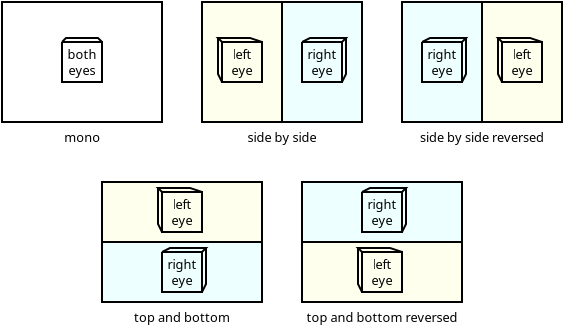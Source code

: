 <?xml version="1.0" encoding="UTF-8"?>
<dia:diagram xmlns:dia="http://www.lysator.liu.se/~alla/dia/">
  <dia:layer name="Background" visible="true" active="true">
    <dia:object type="Standard - Box" version="0" id="O0">
      <dia:attribute name="obj_pos">
        <dia:point val="17,9"/>
      </dia:attribute>
      <dia:attribute name="obj_bb">
        <dia:rectangle val="16.95,8.95;25.05,15.05"/>
      </dia:attribute>
      <dia:attribute name="elem_corner">
        <dia:point val="17,9"/>
      </dia:attribute>
      <dia:attribute name="elem_width">
        <dia:real val="8"/>
      </dia:attribute>
      <dia:attribute name="elem_height">
        <dia:real val="6"/>
      </dia:attribute>
      <dia:attribute name="show_background">
        <dia:boolean val="true"/>
      </dia:attribute>
    </dia:object>
    <dia:object type="Standard - Text" version="1" id="O1">
      <dia:attribute name="obj_pos">
        <dia:point val="21,16"/>
      </dia:attribute>
      <dia:attribute name="obj_bb">
        <dia:rectangle val="20.205,15.36;21.795,16.133"/>
      </dia:attribute>
      <dia:attribute name="text">
        <dia:composite type="text">
          <dia:attribute name="string">
            <dia:string>#mono#</dia:string>
          </dia:attribute>
          <dia:attribute name="font">
            <dia:font family="sans" style="0" name="Helvetica"/>
          </dia:attribute>
          <dia:attribute name="height">
            <dia:real val="0.8"/>
          </dia:attribute>
          <dia:attribute name="pos">
            <dia:point val="21,16"/>
          </dia:attribute>
          <dia:attribute name="color">
            <dia:color val="#000000"/>
          </dia:attribute>
          <dia:attribute name="alignment">
            <dia:enum val="1"/>
          </dia:attribute>
        </dia:composite>
      </dia:attribute>
      <dia:attribute name="valign">
        <dia:enum val="3"/>
      </dia:attribute>
    </dia:object>
    <dia:object type="Standard - Box" version="0" id="O2">
      <dia:attribute name="obj_pos">
        <dia:point val="27,9"/>
      </dia:attribute>
      <dia:attribute name="obj_bb">
        <dia:rectangle val="26.95,8.95;31.05,15.05"/>
      </dia:attribute>
      <dia:attribute name="elem_corner">
        <dia:point val="27,9"/>
      </dia:attribute>
      <dia:attribute name="elem_width">
        <dia:real val="4"/>
      </dia:attribute>
      <dia:attribute name="elem_height">
        <dia:real val="6"/>
      </dia:attribute>
      <dia:attribute name="border_width">
        <dia:real val="0.1"/>
      </dia:attribute>
      <dia:attribute name="inner_color">
        <dia:color val="#ffffee"/>
      </dia:attribute>
      <dia:attribute name="show_background">
        <dia:boolean val="true"/>
      </dia:attribute>
    </dia:object>
    <dia:object type="Standard - Text" version="1" id="O3">
      <dia:attribute name="obj_pos">
        <dia:point val="31,16"/>
      </dia:attribute>
      <dia:attribute name="obj_bb">
        <dia:rectangle val="29.337,15.36;32.663,16.133"/>
      </dia:attribute>
      <dia:attribute name="text">
        <dia:composite type="text">
          <dia:attribute name="string">
            <dia:string>#side by side#</dia:string>
          </dia:attribute>
          <dia:attribute name="font">
            <dia:font family="sans" style="0" name="Helvetica"/>
          </dia:attribute>
          <dia:attribute name="height">
            <dia:real val="0.8"/>
          </dia:attribute>
          <dia:attribute name="pos">
            <dia:point val="31,16"/>
          </dia:attribute>
          <dia:attribute name="color">
            <dia:color val="#000000"/>
          </dia:attribute>
          <dia:attribute name="alignment">
            <dia:enum val="1"/>
          </dia:attribute>
        </dia:composite>
      </dia:attribute>
      <dia:attribute name="valign">
        <dia:enum val="3"/>
      </dia:attribute>
    </dia:object>
    <dia:object type="Standard - Box" version="0" id="O4">
      <dia:attribute name="obj_pos">
        <dia:point val="22,18"/>
      </dia:attribute>
      <dia:attribute name="obj_bb">
        <dia:rectangle val="21.95,17.95;30.05,21.05"/>
      </dia:attribute>
      <dia:attribute name="elem_corner">
        <dia:point val="22,18"/>
      </dia:attribute>
      <dia:attribute name="elem_width">
        <dia:real val="8"/>
      </dia:attribute>
      <dia:attribute name="elem_height">
        <dia:real val="3"/>
      </dia:attribute>
      <dia:attribute name="border_width">
        <dia:real val="0.1"/>
      </dia:attribute>
      <dia:attribute name="inner_color">
        <dia:color val="#ffffee"/>
      </dia:attribute>
      <dia:attribute name="show_background">
        <dia:boolean val="true"/>
      </dia:attribute>
    </dia:object>
    <dia:object type="Standard - Text" version="1" id="O5">
      <dia:attribute name="obj_pos">
        <dia:point val="26,25"/>
      </dia:attribute>
      <dia:attribute name="obj_bb">
        <dia:rectangle val="23.809,24.36;28.191,25.133"/>
      </dia:attribute>
      <dia:attribute name="text">
        <dia:composite type="text">
          <dia:attribute name="string">
            <dia:string>#top and bottom#</dia:string>
          </dia:attribute>
          <dia:attribute name="font">
            <dia:font family="sans" style="0" name="Helvetica"/>
          </dia:attribute>
          <dia:attribute name="height">
            <dia:real val="0.8"/>
          </dia:attribute>
          <dia:attribute name="pos">
            <dia:point val="26,25"/>
          </dia:attribute>
          <dia:attribute name="color">
            <dia:color val="#000000"/>
          </dia:attribute>
          <dia:attribute name="alignment">
            <dia:enum val="1"/>
          </dia:attribute>
        </dia:composite>
      </dia:attribute>
      <dia:attribute name="valign">
        <dia:enum val="3"/>
      </dia:attribute>
    </dia:object>
    <dia:object type="Standard - Box" version="0" id="O6">
      <dia:attribute name="obj_pos">
        <dia:point val="31,9"/>
      </dia:attribute>
      <dia:attribute name="obj_bb">
        <dia:rectangle val="30.95,8.95;35.05,15.05"/>
      </dia:attribute>
      <dia:attribute name="elem_corner">
        <dia:point val="31,9"/>
      </dia:attribute>
      <dia:attribute name="elem_width">
        <dia:real val="4"/>
      </dia:attribute>
      <dia:attribute name="elem_height">
        <dia:real val="6"/>
      </dia:attribute>
      <dia:attribute name="border_width">
        <dia:real val="0.1"/>
      </dia:attribute>
      <dia:attribute name="inner_color">
        <dia:color val="#eeffff"/>
      </dia:attribute>
      <dia:attribute name="show_background">
        <dia:boolean val="true"/>
      </dia:attribute>
    </dia:object>
    <dia:object type="Standard - Box" version="0" id="O7">
      <dia:attribute name="obj_pos">
        <dia:point val="41,9"/>
      </dia:attribute>
      <dia:attribute name="obj_bb">
        <dia:rectangle val="40.95,8.95;45.05,15.05"/>
      </dia:attribute>
      <dia:attribute name="elem_corner">
        <dia:point val="41,9"/>
      </dia:attribute>
      <dia:attribute name="elem_width">
        <dia:real val="4"/>
      </dia:attribute>
      <dia:attribute name="elem_height">
        <dia:real val="6"/>
      </dia:attribute>
      <dia:attribute name="border_width">
        <dia:real val="0.1"/>
      </dia:attribute>
      <dia:attribute name="inner_color">
        <dia:color val="#ffffee"/>
      </dia:attribute>
      <dia:attribute name="show_background">
        <dia:boolean val="true"/>
      </dia:attribute>
    </dia:object>
    <dia:object type="Standard - Text" version="1" id="O8">
      <dia:attribute name="obj_pos">
        <dia:point val="41,16"/>
      </dia:attribute>
      <dia:attribute name="obj_bb">
        <dia:rectangle val="38.021,15.36;43.979,16.133"/>
      </dia:attribute>
      <dia:attribute name="text">
        <dia:composite type="text">
          <dia:attribute name="string">
            <dia:string>#side by side reversed#</dia:string>
          </dia:attribute>
          <dia:attribute name="font">
            <dia:font family="sans" style="0" name="Helvetica"/>
          </dia:attribute>
          <dia:attribute name="height">
            <dia:real val="0.8"/>
          </dia:attribute>
          <dia:attribute name="pos">
            <dia:point val="41,16"/>
          </dia:attribute>
          <dia:attribute name="color">
            <dia:color val="#000000"/>
          </dia:attribute>
          <dia:attribute name="alignment">
            <dia:enum val="1"/>
          </dia:attribute>
        </dia:composite>
      </dia:attribute>
      <dia:attribute name="valign">
        <dia:enum val="3"/>
      </dia:attribute>
    </dia:object>
    <dia:object type="Standard - Box" version="0" id="O9">
      <dia:attribute name="obj_pos">
        <dia:point val="37,9"/>
      </dia:attribute>
      <dia:attribute name="obj_bb">
        <dia:rectangle val="36.95,8.95;41.05,15.05"/>
      </dia:attribute>
      <dia:attribute name="elem_corner">
        <dia:point val="37,9"/>
      </dia:attribute>
      <dia:attribute name="elem_width">
        <dia:real val="4"/>
      </dia:attribute>
      <dia:attribute name="elem_height">
        <dia:real val="6"/>
      </dia:attribute>
      <dia:attribute name="border_width">
        <dia:real val="0.1"/>
      </dia:attribute>
      <dia:attribute name="inner_color">
        <dia:color val="#eeffff"/>
      </dia:attribute>
      <dia:attribute name="show_background">
        <dia:boolean val="true"/>
      </dia:attribute>
    </dia:object>
    <dia:object type="Standard - Box" version="0" id="O10">
      <dia:attribute name="obj_pos">
        <dia:point val="22,21"/>
      </dia:attribute>
      <dia:attribute name="obj_bb">
        <dia:rectangle val="21.95,20.95;30.05,24.05"/>
      </dia:attribute>
      <dia:attribute name="elem_corner">
        <dia:point val="22,21"/>
      </dia:attribute>
      <dia:attribute name="elem_width">
        <dia:real val="8"/>
      </dia:attribute>
      <dia:attribute name="elem_height">
        <dia:real val="3"/>
      </dia:attribute>
      <dia:attribute name="border_width">
        <dia:real val="0.1"/>
      </dia:attribute>
      <dia:attribute name="inner_color">
        <dia:color val="#eeffff"/>
      </dia:attribute>
      <dia:attribute name="show_background">
        <dia:boolean val="true"/>
      </dia:attribute>
    </dia:object>
    <dia:object type="Standard - Box" version="0" id="O11">
      <dia:attribute name="obj_pos">
        <dia:point val="32,21"/>
      </dia:attribute>
      <dia:attribute name="obj_bb">
        <dia:rectangle val="31.95,20.95;40.05,24.05"/>
      </dia:attribute>
      <dia:attribute name="elem_corner">
        <dia:point val="32,21"/>
      </dia:attribute>
      <dia:attribute name="elem_width">
        <dia:real val="8"/>
      </dia:attribute>
      <dia:attribute name="elem_height">
        <dia:real val="3"/>
      </dia:attribute>
      <dia:attribute name="border_width">
        <dia:real val="0.1"/>
      </dia:attribute>
      <dia:attribute name="inner_color">
        <dia:color val="#ffffee"/>
      </dia:attribute>
      <dia:attribute name="show_background">
        <dia:boolean val="true"/>
      </dia:attribute>
    </dia:object>
    <dia:object type="Standard - Text" version="1" id="O12">
      <dia:attribute name="obj_pos">
        <dia:point val="36,25"/>
      </dia:attribute>
      <dia:attribute name="obj_bb">
        <dia:rectangle val="32.492,24.36;39.508,25.133"/>
      </dia:attribute>
      <dia:attribute name="text">
        <dia:composite type="text">
          <dia:attribute name="string">
            <dia:string>#top and bottom reversed#</dia:string>
          </dia:attribute>
          <dia:attribute name="font">
            <dia:font family="sans" style="0" name="Helvetica"/>
          </dia:attribute>
          <dia:attribute name="height">
            <dia:real val="0.8"/>
          </dia:attribute>
          <dia:attribute name="pos">
            <dia:point val="36,25"/>
          </dia:attribute>
          <dia:attribute name="color">
            <dia:color val="#000000"/>
          </dia:attribute>
          <dia:attribute name="alignment">
            <dia:enum val="1"/>
          </dia:attribute>
        </dia:composite>
      </dia:attribute>
      <dia:attribute name="valign">
        <dia:enum val="3"/>
      </dia:attribute>
    </dia:object>
    <dia:object type="Standard - Box" version="0" id="O13">
      <dia:attribute name="obj_pos">
        <dia:point val="32,18"/>
      </dia:attribute>
      <dia:attribute name="obj_bb">
        <dia:rectangle val="31.95,17.95;40.05,21.05"/>
      </dia:attribute>
      <dia:attribute name="elem_corner">
        <dia:point val="32,18"/>
      </dia:attribute>
      <dia:attribute name="elem_width">
        <dia:real val="8"/>
      </dia:attribute>
      <dia:attribute name="elem_height">
        <dia:real val="3"/>
      </dia:attribute>
      <dia:attribute name="border_width">
        <dia:real val="0.1"/>
      </dia:attribute>
      <dia:attribute name="inner_color">
        <dia:color val="#eeffff"/>
      </dia:attribute>
      <dia:attribute name="show_background">
        <dia:boolean val="true"/>
      </dia:attribute>
    </dia:object>
    <dia:group>
      <dia:object type="Standard - PolyLine" version="0" id="O14">
        <dia:attribute name="obj_pos">
          <dia:point val="20,11"/>
        </dia:attribute>
        <dia:attribute name="obj_bb">
          <dia:rectangle val="19.95,10.95;22.05,13.05"/>
        </dia:attribute>
        <dia:attribute name="poly_points">
          <dia:point val="20,11"/>
          <dia:point val="20,13"/>
          <dia:point val="22,13"/>
          <dia:point val="22,11"/>
          <dia:point val="20,11"/>
        </dia:attribute>
      </dia:object>
      <dia:object type="Standard - PolyLine" version="0" id="O15">
        <dia:attribute name="obj_pos">
          <dia:point val="20,11"/>
        </dia:attribute>
        <dia:attribute name="obj_bb">
          <dia:rectangle val="19.929,10.75;22.071,11.071"/>
        </dia:attribute>
        <dia:attribute name="poly_points">
          <dia:point val="20,11"/>
          <dia:point val="20.2,10.8"/>
          <dia:point val="21.8,10.8"/>
          <dia:point val="22,11"/>
        </dia:attribute>
      </dia:object>
      <dia:object type="Standard - Text" version="1" id="O16">
        <dia:attribute name="obj_pos">
          <dia:point val="21,12"/>
        </dia:attribute>
        <dia:attribute name="obj_bb">
          <dia:rectangle val="20.36,11.214;21.64,12.786"/>
        </dia:attribute>
        <dia:attribute name="text">
          <dia:composite type="text">
            <dia:attribute name="string">
              <dia:string>#both
eyes#</dia:string>
            </dia:attribute>
            <dia:attribute name="font">
              <dia:font family="sans" style="0" name="Helvetica"/>
            </dia:attribute>
            <dia:attribute name="height">
              <dia:real val="0.8"/>
            </dia:attribute>
            <dia:attribute name="pos">
              <dia:point val="21,11.854"/>
            </dia:attribute>
            <dia:attribute name="color">
              <dia:color val="#000000"/>
            </dia:attribute>
            <dia:attribute name="alignment">
              <dia:enum val="1"/>
            </dia:attribute>
          </dia:composite>
        </dia:attribute>
        <dia:attribute name="valign">
          <dia:enum val="2"/>
        </dia:attribute>
      </dia:object>
    </dia:group>
    <dia:group>
      <dia:object type="Standard - PolyLine" version="0" id="O17">
        <dia:attribute name="obj_pos">
          <dia:point val="32,11"/>
        </dia:attribute>
        <dia:attribute name="obj_bb">
          <dia:rectangle val="31.95,10.95;34.05,13.05"/>
        </dia:attribute>
        <dia:attribute name="poly_points">
          <dia:point val="32,11"/>
          <dia:point val="32,13"/>
          <dia:point val="34,13"/>
          <dia:point val="34,11"/>
          <dia:point val="32,11"/>
        </dia:attribute>
      </dia:object>
      <dia:object type="Standard - PolyLine" version="0" id="O18">
        <dia:attribute name="obj_pos">
          <dia:point val="32,11"/>
        </dia:attribute>
        <dia:attribute name="obj_bb">
          <dia:rectangle val="31.933,10.75;34.321,11.071"/>
        </dia:attribute>
        <dia:attribute name="poly_points">
          <dia:point val="32,11"/>
          <dia:point val="32.4,10.8"/>
          <dia:point val="34.2,10.8"/>
          <dia:point val="34,11"/>
        </dia:attribute>
      </dia:object>
      <dia:object type="Standard - PolyLine" version="0" id="O19">
        <dia:attribute name="obj_pos">
          <dia:point val="34,13"/>
        </dia:attribute>
        <dia:attribute name="obj_bb">
          <dia:rectangle val="33.933,10.75;34.25,13.067"/>
        </dia:attribute>
        <dia:attribute name="poly_points">
          <dia:point val="34,13"/>
          <dia:point val="34.2,12.6"/>
          <dia:point val="34.2,10.8"/>
        </dia:attribute>
      </dia:object>
      <dia:object type="Standard - Text" version="1" id="O20">
        <dia:attribute name="obj_pos">
          <dia:point val="33,12"/>
        </dia:attribute>
        <dia:attribute name="obj_bb">
          <dia:rectangle val="32.347,11.214;33.653,12.786"/>
        </dia:attribute>
        <dia:attribute name="text">
          <dia:composite type="text">
            <dia:attribute name="string">
              <dia:string>#right
eye#</dia:string>
            </dia:attribute>
            <dia:attribute name="font">
              <dia:font family="sans" style="0" name="Helvetica"/>
            </dia:attribute>
            <dia:attribute name="height">
              <dia:real val="0.8"/>
            </dia:attribute>
            <dia:attribute name="pos">
              <dia:point val="33,11.854"/>
            </dia:attribute>
            <dia:attribute name="color">
              <dia:color val="#000000"/>
            </dia:attribute>
            <dia:attribute name="alignment">
              <dia:enum val="1"/>
            </dia:attribute>
          </dia:composite>
        </dia:attribute>
        <dia:attribute name="valign">
          <dia:enum val="2"/>
        </dia:attribute>
      </dia:object>
    </dia:group>
    <dia:group>
      <dia:object type="Standard - PolyLine" version="0" id="O21">
        <dia:attribute name="obj_pos">
          <dia:point val="28,11"/>
        </dia:attribute>
        <dia:attribute name="obj_bb">
          <dia:rectangle val="27.95,10.95;30.05,13.05"/>
        </dia:attribute>
        <dia:attribute name="poly_points">
          <dia:point val="28,11"/>
          <dia:point val="28,13"/>
          <dia:point val="30,13"/>
          <dia:point val="30,11"/>
          <dia:point val="28,11"/>
        </dia:attribute>
      </dia:object>
      <dia:object type="Standard - PolyLine" version="0" id="O22">
        <dia:attribute name="obj_pos">
          <dia:point val="28,11"/>
        </dia:attribute>
        <dia:attribute name="obj_bb">
          <dia:rectangle val="27.765,10.75;30.063,11.071"/>
        </dia:attribute>
        <dia:attribute name="poly_points">
          <dia:point val="28,11"/>
          <dia:point val="27.8,10.8"/>
          <dia:point val="29.4,10.8"/>
          <dia:point val="30,11"/>
        </dia:attribute>
      </dia:object>
      <dia:object type="Standard - PolyLine" version="0" id="O23">
        <dia:attribute name="obj_pos">
          <dia:point val="28,13"/>
        </dia:attribute>
        <dia:attribute name="obj_bb">
          <dia:rectangle val="27.75,10.75;28.067,13.067"/>
        </dia:attribute>
        <dia:attribute name="poly_points">
          <dia:point val="28,13"/>
          <dia:point val="27.8,12.6"/>
          <dia:point val="27.8,10.8"/>
        </dia:attribute>
      </dia:object>
      <dia:object type="Standard - Text" version="1" id="O24">
        <dia:attribute name="obj_pos">
          <dia:point val="29,12"/>
        </dia:attribute>
        <dia:attribute name="obj_bb">
          <dia:rectangle val="28.503,11.214;29.497,12.786"/>
        </dia:attribute>
        <dia:attribute name="text">
          <dia:composite type="text">
            <dia:attribute name="string">
              <dia:string>#left
eye#</dia:string>
            </dia:attribute>
            <dia:attribute name="font">
              <dia:font family="sans" style="0" name="Helvetica"/>
            </dia:attribute>
            <dia:attribute name="height">
              <dia:real val="0.8"/>
            </dia:attribute>
            <dia:attribute name="pos">
              <dia:point val="29,11.854"/>
            </dia:attribute>
            <dia:attribute name="color">
              <dia:color val="#000000"/>
            </dia:attribute>
            <dia:attribute name="alignment">
              <dia:enum val="1"/>
            </dia:attribute>
          </dia:composite>
        </dia:attribute>
        <dia:attribute name="valign">
          <dia:enum val="2"/>
        </dia:attribute>
      </dia:object>
    </dia:group>
    <dia:group>
      <dia:object type="Standard - PolyLine" version="0" id="O25">
        <dia:attribute name="obj_pos">
          <dia:point val="38,11"/>
        </dia:attribute>
        <dia:attribute name="obj_bb">
          <dia:rectangle val="37.95,10.95;40.05,13.05"/>
        </dia:attribute>
        <dia:attribute name="poly_points">
          <dia:point val="38,11"/>
          <dia:point val="38,13"/>
          <dia:point val="40,13"/>
          <dia:point val="40,11"/>
          <dia:point val="38,11"/>
        </dia:attribute>
      </dia:object>
      <dia:object type="Standard - PolyLine" version="0" id="O26">
        <dia:attribute name="obj_pos">
          <dia:point val="38,11"/>
        </dia:attribute>
        <dia:attribute name="obj_bb">
          <dia:rectangle val="37.933,10.75;40.321,11.071"/>
        </dia:attribute>
        <dia:attribute name="poly_points">
          <dia:point val="38,11"/>
          <dia:point val="38.4,10.8"/>
          <dia:point val="40.2,10.8"/>
          <dia:point val="40,11"/>
        </dia:attribute>
      </dia:object>
      <dia:object type="Standard - PolyLine" version="0" id="O27">
        <dia:attribute name="obj_pos">
          <dia:point val="40,13"/>
        </dia:attribute>
        <dia:attribute name="obj_bb">
          <dia:rectangle val="39.933,10.75;40.25,13.067"/>
        </dia:attribute>
        <dia:attribute name="poly_points">
          <dia:point val="40,13"/>
          <dia:point val="40.2,12.6"/>
          <dia:point val="40.2,10.8"/>
        </dia:attribute>
      </dia:object>
      <dia:object type="Standard - Text" version="1" id="O28">
        <dia:attribute name="obj_pos">
          <dia:point val="39,12"/>
        </dia:attribute>
        <dia:attribute name="obj_bb">
          <dia:rectangle val="38.347,11.214;39.653,12.786"/>
        </dia:attribute>
        <dia:attribute name="text">
          <dia:composite type="text">
            <dia:attribute name="string">
              <dia:string>#right
eye#</dia:string>
            </dia:attribute>
            <dia:attribute name="font">
              <dia:font family="sans" style="0" name="Helvetica"/>
            </dia:attribute>
            <dia:attribute name="height">
              <dia:real val="0.8"/>
            </dia:attribute>
            <dia:attribute name="pos">
              <dia:point val="39,11.854"/>
            </dia:attribute>
            <dia:attribute name="color">
              <dia:color val="#000000"/>
            </dia:attribute>
            <dia:attribute name="alignment">
              <dia:enum val="1"/>
            </dia:attribute>
          </dia:composite>
        </dia:attribute>
        <dia:attribute name="valign">
          <dia:enum val="2"/>
        </dia:attribute>
      </dia:object>
    </dia:group>
    <dia:group>
      <dia:object type="Standard - PolyLine" version="0" id="O29">
        <dia:attribute name="obj_pos">
          <dia:point val="42,11"/>
        </dia:attribute>
        <dia:attribute name="obj_bb">
          <dia:rectangle val="41.95,10.95;44.05,13.05"/>
        </dia:attribute>
        <dia:attribute name="poly_points">
          <dia:point val="42,11"/>
          <dia:point val="42,13"/>
          <dia:point val="44,13"/>
          <dia:point val="44,11"/>
          <dia:point val="42,11"/>
        </dia:attribute>
      </dia:object>
      <dia:object type="Standard - PolyLine" version="0" id="O30">
        <dia:attribute name="obj_pos">
          <dia:point val="42,11"/>
        </dia:attribute>
        <dia:attribute name="obj_bb">
          <dia:rectangle val="41.765,10.75;44.063,11.071"/>
        </dia:attribute>
        <dia:attribute name="poly_points">
          <dia:point val="42,11"/>
          <dia:point val="41.8,10.8"/>
          <dia:point val="43.4,10.8"/>
          <dia:point val="44,11"/>
        </dia:attribute>
      </dia:object>
      <dia:object type="Standard - PolyLine" version="0" id="O31">
        <dia:attribute name="obj_pos">
          <dia:point val="42,13"/>
        </dia:attribute>
        <dia:attribute name="obj_bb">
          <dia:rectangle val="41.75,10.75;42.067,13.067"/>
        </dia:attribute>
        <dia:attribute name="poly_points">
          <dia:point val="42,13"/>
          <dia:point val="41.8,12.6"/>
          <dia:point val="41.8,10.8"/>
        </dia:attribute>
      </dia:object>
      <dia:object type="Standard - Text" version="1" id="O32">
        <dia:attribute name="obj_pos">
          <dia:point val="43,12"/>
        </dia:attribute>
        <dia:attribute name="obj_bb">
          <dia:rectangle val="42.502,11.214;43.498,12.786"/>
        </dia:attribute>
        <dia:attribute name="text">
          <dia:composite type="text">
            <dia:attribute name="string">
              <dia:string>#left
eye#</dia:string>
            </dia:attribute>
            <dia:attribute name="font">
              <dia:font family="sans" style="0" name="Helvetica"/>
            </dia:attribute>
            <dia:attribute name="height">
              <dia:real val="0.8"/>
            </dia:attribute>
            <dia:attribute name="pos">
              <dia:point val="43,11.854"/>
            </dia:attribute>
            <dia:attribute name="color">
              <dia:color val="#000000"/>
            </dia:attribute>
            <dia:attribute name="alignment">
              <dia:enum val="1"/>
            </dia:attribute>
          </dia:composite>
        </dia:attribute>
        <dia:attribute name="valign">
          <dia:enum val="2"/>
        </dia:attribute>
      </dia:object>
    </dia:group>
    <dia:group>
      <dia:object type="Standard - PolyLine" version="0" id="O33">
        <dia:attribute name="obj_pos">
          <dia:point val="25,18.5"/>
        </dia:attribute>
        <dia:attribute name="obj_bb">
          <dia:rectangle val="24.95,18.45;27.05,20.55"/>
        </dia:attribute>
        <dia:attribute name="poly_points">
          <dia:point val="25,18.5"/>
          <dia:point val="25,20.5"/>
          <dia:point val="27,20.5"/>
          <dia:point val="27,18.5"/>
          <dia:point val="25,18.5"/>
        </dia:attribute>
      </dia:object>
      <dia:object type="Standard - PolyLine" version="0" id="O34">
        <dia:attribute name="obj_pos">
          <dia:point val="25,18.5"/>
        </dia:attribute>
        <dia:attribute name="obj_bb">
          <dia:rectangle val="24.765,18.25;27.063,18.571"/>
        </dia:attribute>
        <dia:attribute name="poly_points">
          <dia:point val="25,18.5"/>
          <dia:point val="24.8,18.3"/>
          <dia:point val="26.4,18.3"/>
          <dia:point val="27,18.5"/>
        </dia:attribute>
      </dia:object>
      <dia:object type="Standard - PolyLine" version="0" id="O35">
        <dia:attribute name="obj_pos">
          <dia:point val="25,20.5"/>
        </dia:attribute>
        <dia:attribute name="obj_bb">
          <dia:rectangle val="24.75,18.25;25.067,20.567"/>
        </dia:attribute>
        <dia:attribute name="poly_points">
          <dia:point val="25,20.5"/>
          <dia:point val="24.8,20.1"/>
          <dia:point val="24.8,18.3"/>
        </dia:attribute>
      </dia:object>
      <dia:object type="Standard - Text" version="1" id="O36">
        <dia:attribute name="obj_pos">
          <dia:point val="26,19.5"/>
        </dia:attribute>
        <dia:attribute name="obj_bb">
          <dia:rectangle val="25.503,18.714;26.497,20.286"/>
        </dia:attribute>
        <dia:attribute name="text">
          <dia:composite type="text">
            <dia:attribute name="string">
              <dia:string>#left
eye#</dia:string>
            </dia:attribute>
            <dia:attribute name="font">
              <dia:font family="sans" style="0" name="Helvetica"/>
            </dia:attribute>
            <dia:attribute name="height">
              <dia:real val="0.8"/>
            </dia:attribute>
            <dia:attribute name="pos">
              <dia:point val="26,19.354"/>
            </dia:attribute>
            <dia:attribute name="color">
              <dia:color val="#000000"/>
            </dia:attribute>
            <dia:attribute name="alignment">
              <dia:enum val="1"/>
            </dia:attribute>
          </dia:composite>
        </dia:attribute>
        <dia:attribute name="valign">
          <dia:enum val="2"/>
        </dia:attribute>
      </dia:object>
    </dia:group>
    <dia:group>
      <dia:object type="Standard - PolyLine" version="0" id="O37">
        <dia:attribute name="obj_pos">
          <dia:point val="35,21.5"/>
        </dia:attribute>
        <dia:attribute name="obj_bb">
          <dia:rectangle val="34.95,21.45;37.05,23.55"/>
        </dia:attribute>
        <dia:attribute name="poly_points">
          <dia:point val="35,21.5"/>
          <dia:point val="35,23.5"/>
          <dia:point val="37,23.5"/>
          <dia:point val="37,21.5"/>
          <dia:point val="35,21.5"/>
        </dia:attribute>
      </dia:object>
      <dia:object type="Standard - PolyLine" version="0" id="O38">
        <dia:attribute name="obj_pos">
          <dia:point val="35,21.5"/>
        </dia:attribute>
        <dia:attribute name="obj_bb">
          <dia:rectangle val="34.765,21.25;37.063,21.571"/>
        </dia:attribute>
        <dia:attribute name="poly_points">
          <dia:point val="35,21.5"/>
          <dia:point val="34.8,21.3"/>
          <dia:point val="36.4,21.3"/>
          <dia:point val="37,21.5"/>
        </dia:attribute>
      </dia:object>
      <dia:object type="Standard - PolyLine" version="0" id="O39">
        <dia:attribute name="obj_pos">
          <dia:point val="35,23.5"/>
        </dia:attribute>
        <dia:attribute name="obj_bb">
          <dia:rectangle val="34.75,21.25;35.067,23.567"/>
        </dia:attribute>
        <dia:attribute name="poly_points">
          <dia:point val="35,23.5"/>
          <dia:point val="34.8,23.1"/>
          <dia:point val="34.8,21.3"/>
        </dia:attribute>
      </dia:object>
      <dia:object type="Standard - Text" version="1" id="O40">
        <dia:attribute name="obj_pos">
          <dia:point val="36,22.5"/>
        </dia:attribute>
        <dia:attribute name="obj_bb">
          <dia:rectangle val="35.502,21.714;36.498,23.286"/>
        </dia:attribute>
        <dia:attribute name="text">
          <dia:composite type="text">
            <dia:attribute name="string">
              <dia:string>#left
eye#</dia:string>
            </dia:attribute>
            <dia:attribute name="font">
              <dia:font family="sans" style="0" name="Helvetica"/>
            </dia:attribute>
            <dia:attribute name="height">
              <dia:real val="0.8"/>
            </dia:attribute>
            <dia:attribute name="pos">
              <dia:point val="36,22.354"/>
            </dia:attribute>
            <dia:attribute name="color">
              <dia:color val="#000000"/>
            </dia:attribute>
            <dia:attribute name="alignment">
              <dia:enum val="1"/>
            </dia:attribute>
          </dia:composite>
        </dia:attribute>
        <dia:attribute name="valign">
          <dia:enum val="2"/>
        </dia:attribute>
      </dia:object>
    </dia:group>
    <dia:group>
      <dia:object type="Standard - PolyLine" version="0" id="O41">
        <dia:attribute name="obj_pos">
          <dia:point val="35,18.5"/>
        </dia:attribute>
        <dia:attribute name="obj_bb">
          <dia:rectangle val="34.95,18.45;37.05,20.55"/>
        </dia:attribute>
        <dia:attribute name="poly_points">
          <dia:point val="35,18.5"/>
          <dia:point val="35,20.5"/>
          <dia:point val="37,20.5"/>
          <dia:point val="37,18.5"/>
          <dia:point val="35,18.5"/>
        </dia:attribute>
      </dia:object>
      <dia:object type="Standard - PolyLine" version="0" id="O42">
        <dia:attribute name="obj_pos">
          <dia:point val="35,18.5"/>
        </dia:attribute>
        <dia:attribute name="obj_bb">
          <dia:rectangle val="34.933,18.25;37.321,18.571"/>
        </dia:attribute>
        <dia:attribute name="poly_points">
          <dia:point val="35,18.5"/>
          <dia:point val="35.4,18.3"/>
          <dia:point val="37.2,18.3"/>
          <dia:point val="37,18.5"/>
        </dia:attribute>
      </dia:object>
      <dia:object type="Standard - PolyLine" version="0" id="O43">
        <dia:attribute name="obj_pos">
          <dia:point val="37,20.5"/>
        </dia:attribute>
        <dia:attribute name="obj_bb">
          <dia:rectangle val="36.933,18.25;37.25,20.567"/>
        </dia:attribute>
        <dia:attribute name="poly_points">
          <dia:point val="37,20.5"/>
          <dia:point val="37.2,20.1"/>
          <dia:point val="37.2,18.3"/>
        </dia:attribute>
      </dia:object>
      <dia:object type="Standard - Text" version="1" id="O44">
        <dia:attribute name="obj_pos">
          <dia:point val="36,19.5"/>
        </dia:attribute>
        <dia:attribute name="obj_bb">
          <dia:rectangle val="35.347,18.714;36.653,20.286"/>
        </dia:attribute>
        <dia:attribute name="text">
          <dia:composite type="text">
            <dia:attribute name="string">
              <dia:string>#right
eye#</dia:string>
            </dia:attribute>
            <dia:attribute name="font">
              <dia:font family="sans" style="0" name="Helvetica"/>
            </dia:attribute>
            <dia:attribute name="height">
              <dia:real val="0.8"/>
            </dia:attribute>
            <dia:attribute name="pos">
              <dia:point val="36,19.354"/>
            </dia:attribute>
            <dia:attribute name="color">
              <dia:color val="#000000"/>
            </dia:attribute>
            <dia:attribute name="alignment">
              <dia:enum val="1"/>
            </dia:attribute>
          </dia:composite>
        </dia:attribute>
        <dia:attribute name="valign">
          <dia:enum val="2"/>
        </dia:attribute>
      </dia:object>
    </dia:group>
    <dia:group>
      <dia:object type="Standard - PolyLine" version="0" id="O45">
        <dia:attribute name="obj_pos">
          <dia:point val="25,21.5"/>
        </dia:attribute>
        <dia:attribute name="obj_bb">
          <dia:rectangle val="24.95,21.45;27.05,23.55"/>
        </dia:attribute>
        <dia:attribute name="poly_points">
          <dia:point val="25,21.5"/>
          <dia:point val="25,23.5"/>
          <dia:point val="27,23.5"/>
          <dia:point val="27,21.5"/>
          <dia:point val="25,21.5"/>
        </dia:attribute>
      </dia:object>
      <dia:object type="Standard - PolyLine" version="0" id="O46">
        <dia:attribute name="obj_pos">
          <dia:point val="25,21.5"/>
        </dia:attribute>
        <dia:attribute name="obj_bb">
          <dia:rectangle val="24.933,21.25;27.321,21.571"/>
        </dia:attribute>
        <dia:attribute name="poly_points">
          <dia:point val="25,21.5"/>
          <dia:point val="25.4,21.3"/>
          <dia:point val="27.2,21.3"/>
          <dia:point val="27,21.5"/>
        </dia:attribute>
      </dia:object>
      <dia:object type="Standard - PolyLine" version="0" id="O47">
        <dia:attribute name="obj_pos">
          <dia:point val="27,23.5"/>
        </dia:attribute>
        <dia:attribute name="obj_bb">
          <dia:rectangle val="26.933,21.25;27.25,23.567"/>
        </dia:attribute>
        <dia:attribute name="poly_points">
          <dia:point val="27,23.5"/>
          <dia:point val="27.2,23.1"/>
          <dia:point val="27.2,21.3"/>
        </dia:attribute>
      </dia:object>
      <dia:object type="Standard - Text" version="1" id="O48">
        <dia:attribute name="obj_pos">
          <dia:point val="26,22.5"/>
        </dia:attribute>
        <dia:attribute name="obj_bb">
          <dia:rectangle val="25.348,21.714;26.652,23.286"/>
        </dia:attribute>
        <dia:attribute name="text">
          <dia:composite type="text">
            <dia:attribute name="string">
              <dia:string>#right
eye#</dia:string>
            </dia:attribute>
            <dia:attribute name="font">
              <dia:font family="sans" style="0" name="Helvetica"/>
            </dia:attribute>
            <dia:attribute name="height">
              <dia:real val="0.8"/>
            </dia:attribute>
            <dia:attribute name="pos">
              <dia:point val="26,22.354"/>
            </dia:attribute>
            <dia:attribute name="color">
              <dia:color val="#000000"/>
            </dia:attribute>
            <dia:attribute name="alignment">
              <dia:enum val="1"/>
            </dia:attribute>
          </dia:composite>
        </dia:attribute>
        <dia:attribute name="valign">
          <dia:enum val="2"/>
        </dia:attribute>
      </dia:object>
    </dia:group>
  </dia:layer>
</dia:diagram>
